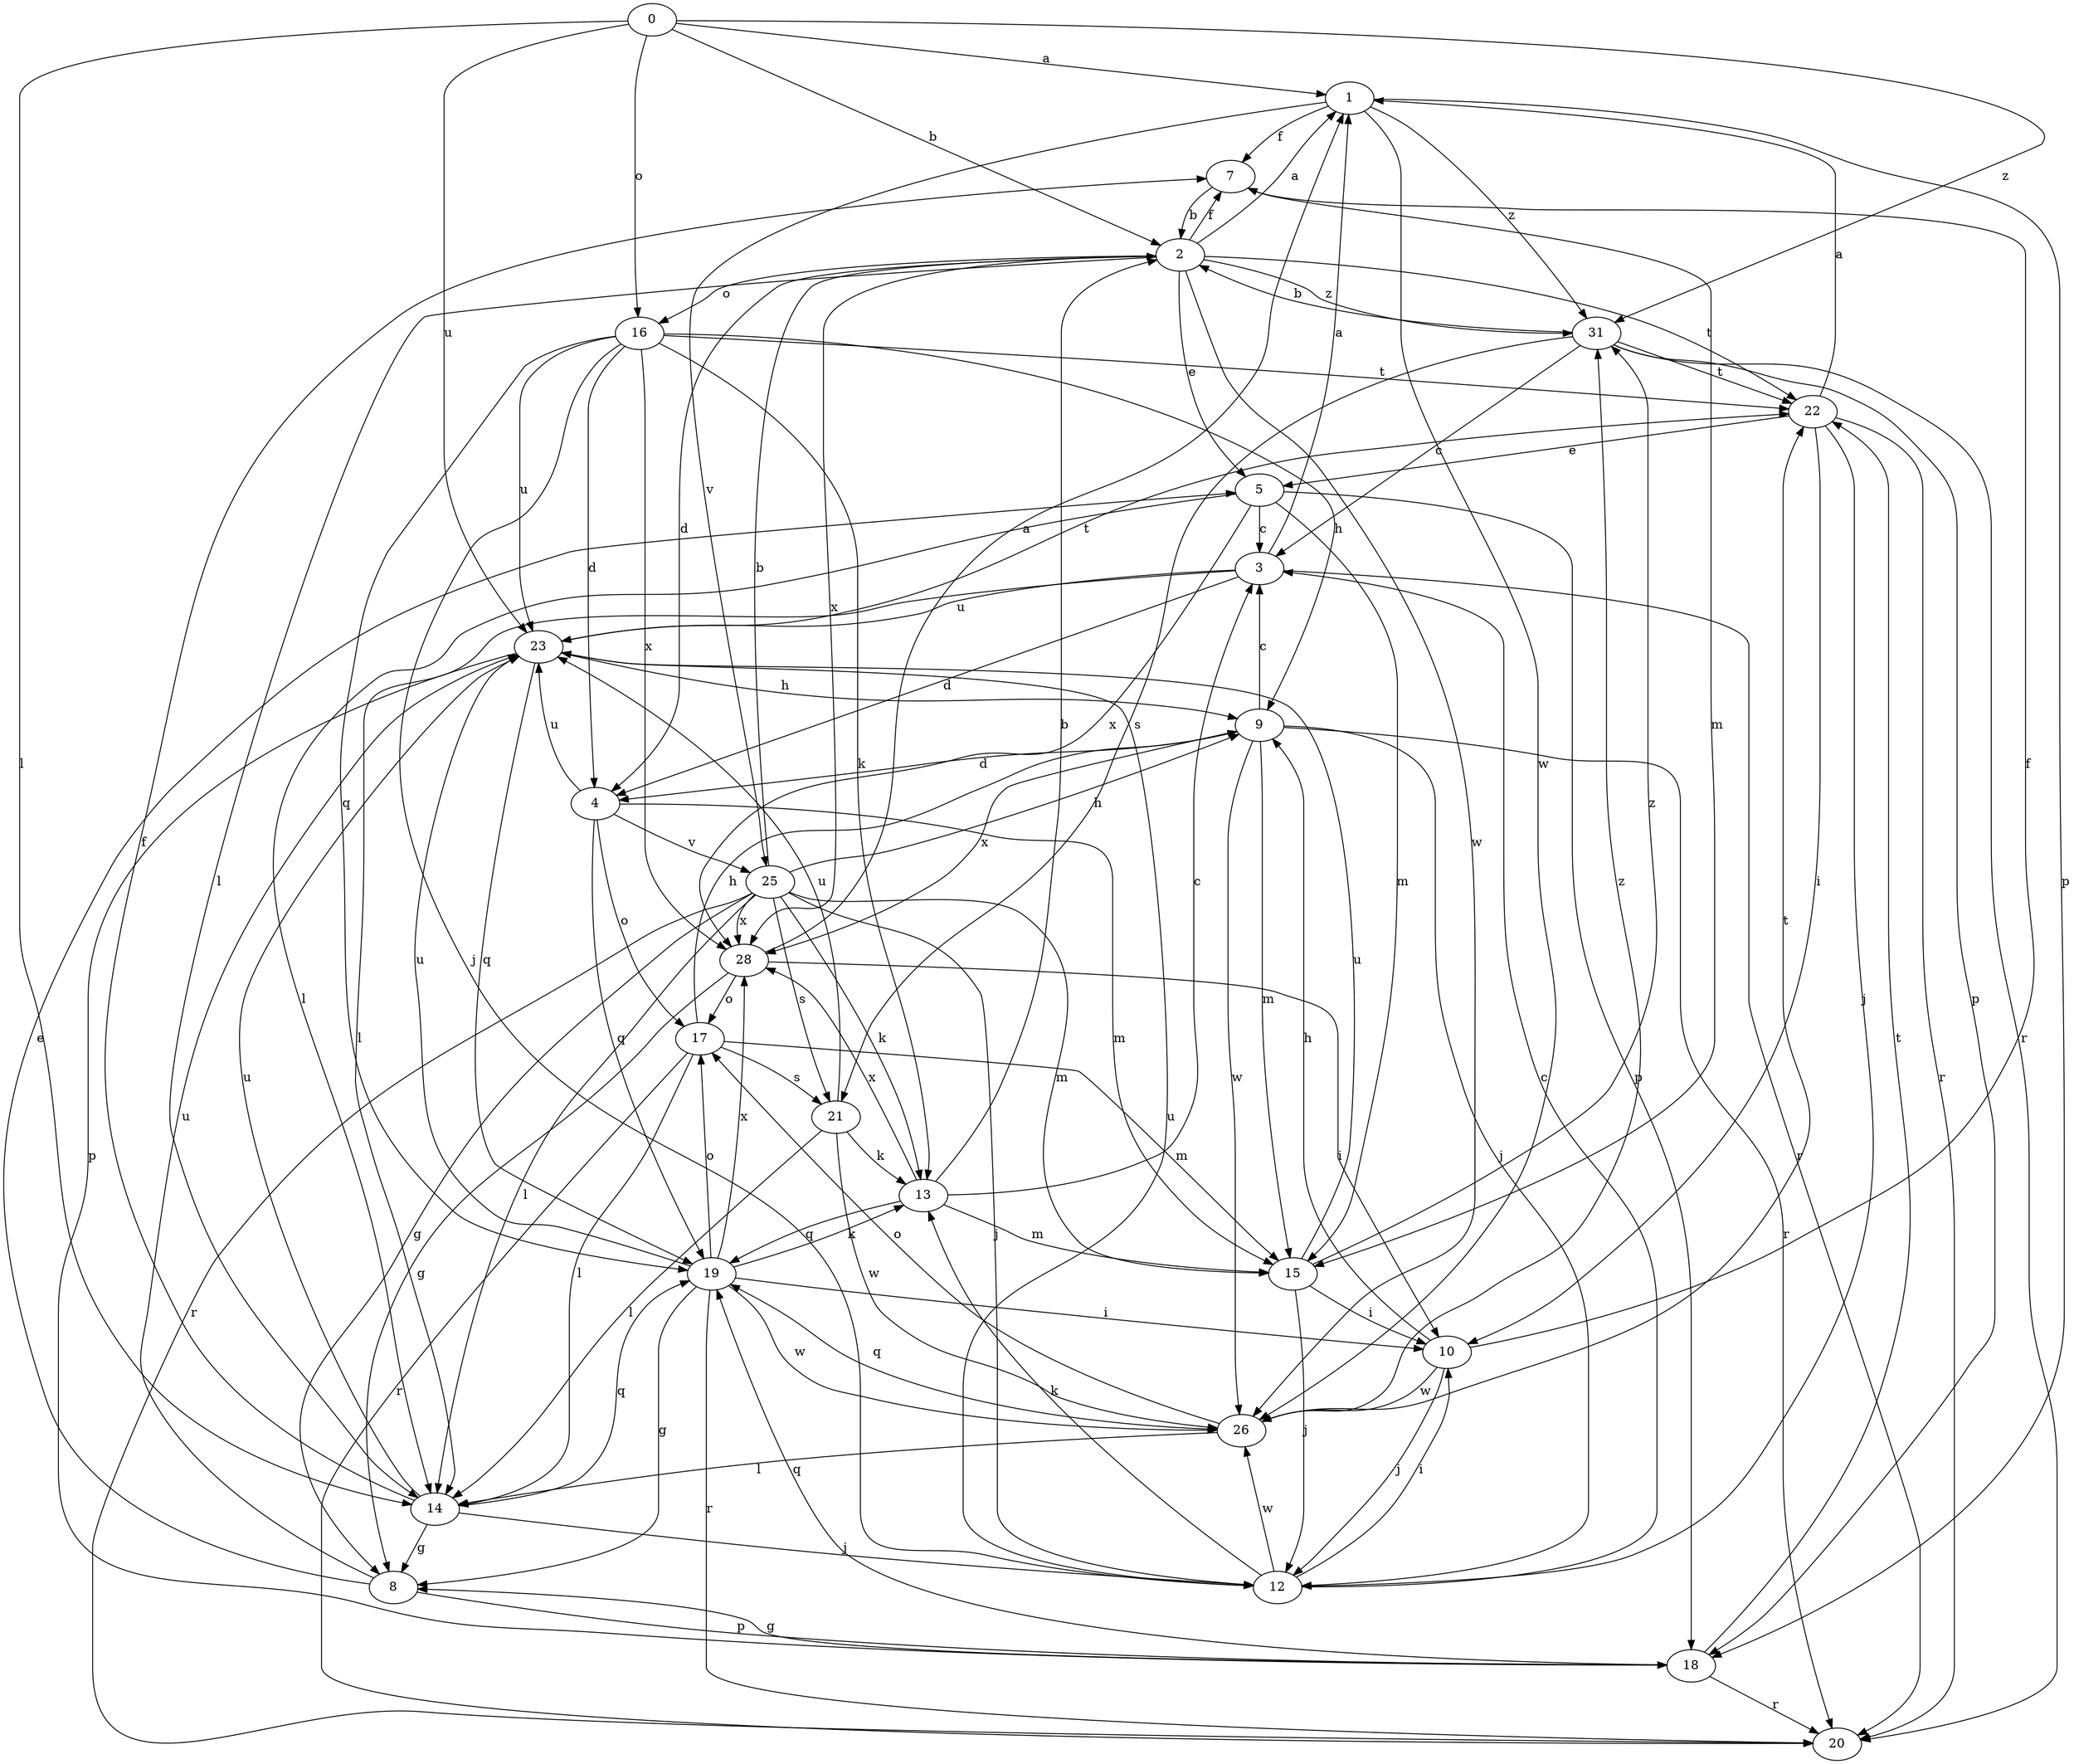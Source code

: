 strict digraph  {
0;
1;
2;
3;
4;
5;
7;
8;
9;
10;
12;
13;
14;
15;
16;
17;
18;
19;
20;
21;
22;
23;
25;
26;
28;
31;
0 -> 1  [label=a];
0 -> 2  [label=b];
0 -> 14  [label=l];
0 -> 16  [label=o];
0 -> 23  [label=u];
0 -> 31  [label=z];
1 -> 7  [label=f];
1 -> 18  [label=p];
1 -> 25  [label=v];
1 -> 26  [label=w];
1 -> 31  [label=z];
2 -> 1  [label=a];
2 -> 4  [label=d];
2 -> 5  [label=e];
2 -> 7  [label=f];
2 -> 14  [label=l];
2 -> 16  [label=o];
2 -> 22  [label=t];
2 -> 26  [label=w];
2 -> 28  [label=x];
2 -> 31  [label=z];
3 -> 1  [label=a];
3 -> 4  [label=d];
3 -> 14  [label=l];
3 -> 20  [label=r];
3 -> 23  [label=u];
4 -> 15  [label=m];
4 -> 17  [label=o];
4 -> 19  [label=q];
4 -> 23  [label=u];
4 -> 25  [label=v];
5 -> 3  [label=c];
5 -> 14  [label=l];
5 -> 15  [label=m];
5 -> 18  [label=p];
5 -> 28  [label=x];
7 -> 2  [label=b];
7 -> 15  [label=m];
8 -> 5  [label=e];
8 -> 18  [label=p];
8 -> 23  [label=u];
9 -> 3  [label=c];
9 -> 4  [label=d];
9 -> 12  [label=j];
9 -> 15  [label=m];
9 -> 20  [label=r];
9 -> 26  [label=w];
9 -> 28  [label=x];
10 -> 7  [label=f];
10 -> 9  [label=h];
10 -> 12  [label=j];
10 -> 26  [label=w];
12 -> 3  [label=c];
12 -> 10  [label=i];
12 -> 13  [label=k];
12 -> 23  [label=u];
12 -> 26  [label=w];
13 -> 2  [label=b];
13 -> 3  [label=c];
13 -> 15  [label=m];
13 -> 19  [label=q];
13 -> 28  [label=x];
14 -> 7  [label=f];
14 -> 8  [label=g];
14 -> 12  [label=j];
14 -> 19  [label=q];
14 -> 23  [label=u];
15 -> 10  [label=i];
15 -> 12  [label=j];
15 -> 23  [label=u];
15 -> 31  [label=z];
16 -> 4  [label=d];
16 -> 9  [label=h];
16 -> 12  [label=j];
16 -> 13  [label=k];
16 -> 19  [label=q];
16 -> 22  [label=t];
16 -> 23  [label=u];
16 -> 28  [label=x];
17 -> 9  [label=h];
17 -> 14  [label=l];
17 -> 15  [label=m];
17 -> 20  [label=r];
17 -> 21  [label=s];
18 -> 8  [label=g];
18 -> 19  [label=q];
18 -> 20  [label=r];
18 -> 22  [label=t];
19 -> 8  [label=g];
19 -> 10  [label=i];
19 -> 13  [label=k];
19 -> 17  [label=o];
19 -> 20  [label=r];
19 -> 23  [label=u];
19 -> 26  [label=w];
19 -> 28  [label=x];
21 -> 13  [label=k];
21 -> 14  [label=l];
21 -> 23  [label=u];
21 -> 26  [label=w];
22 -> 1  [label=a];
22 -> 5  [label=e];
22 -> 10  [label=i];
22 -> 12  [label=j];
22 -> 20  [label=r];
23 -> 9  [label=h];
23 -> 18  [label=p];
23 -> 19  [label=q];
23 -> 22  [label=t];
25 -> 2  [label=b];
25 -> 8  [label=g];
25 -> 9  [label=h];
25 -> 12  [label=j];
25 -> 13  [label=k];
25 -> 14  [label=l];
25 -> 15  [label=m];
25 -> 20  [label=r];
25 -> 21  [label=s];
25 -> 28  [label=x];
26 -> 14  [label=l];
26 -> 17  [label=o];
26 -> 19  [label=q];
26 -> 22  [label=t];
26 -> 31  [label=z];
28 -> 1  [label=a];
28 -> 8  [label=g];
28 -> 10  [label=i];
28 -> 17  [label=o];
31 -> 2  [label=b];
31 -> 3  [label=c];
31 -> 18  [label=p];
31 -> 20  [label=r];
31 -> 21  [label=s];
31 -> 22  [label=t];
}
